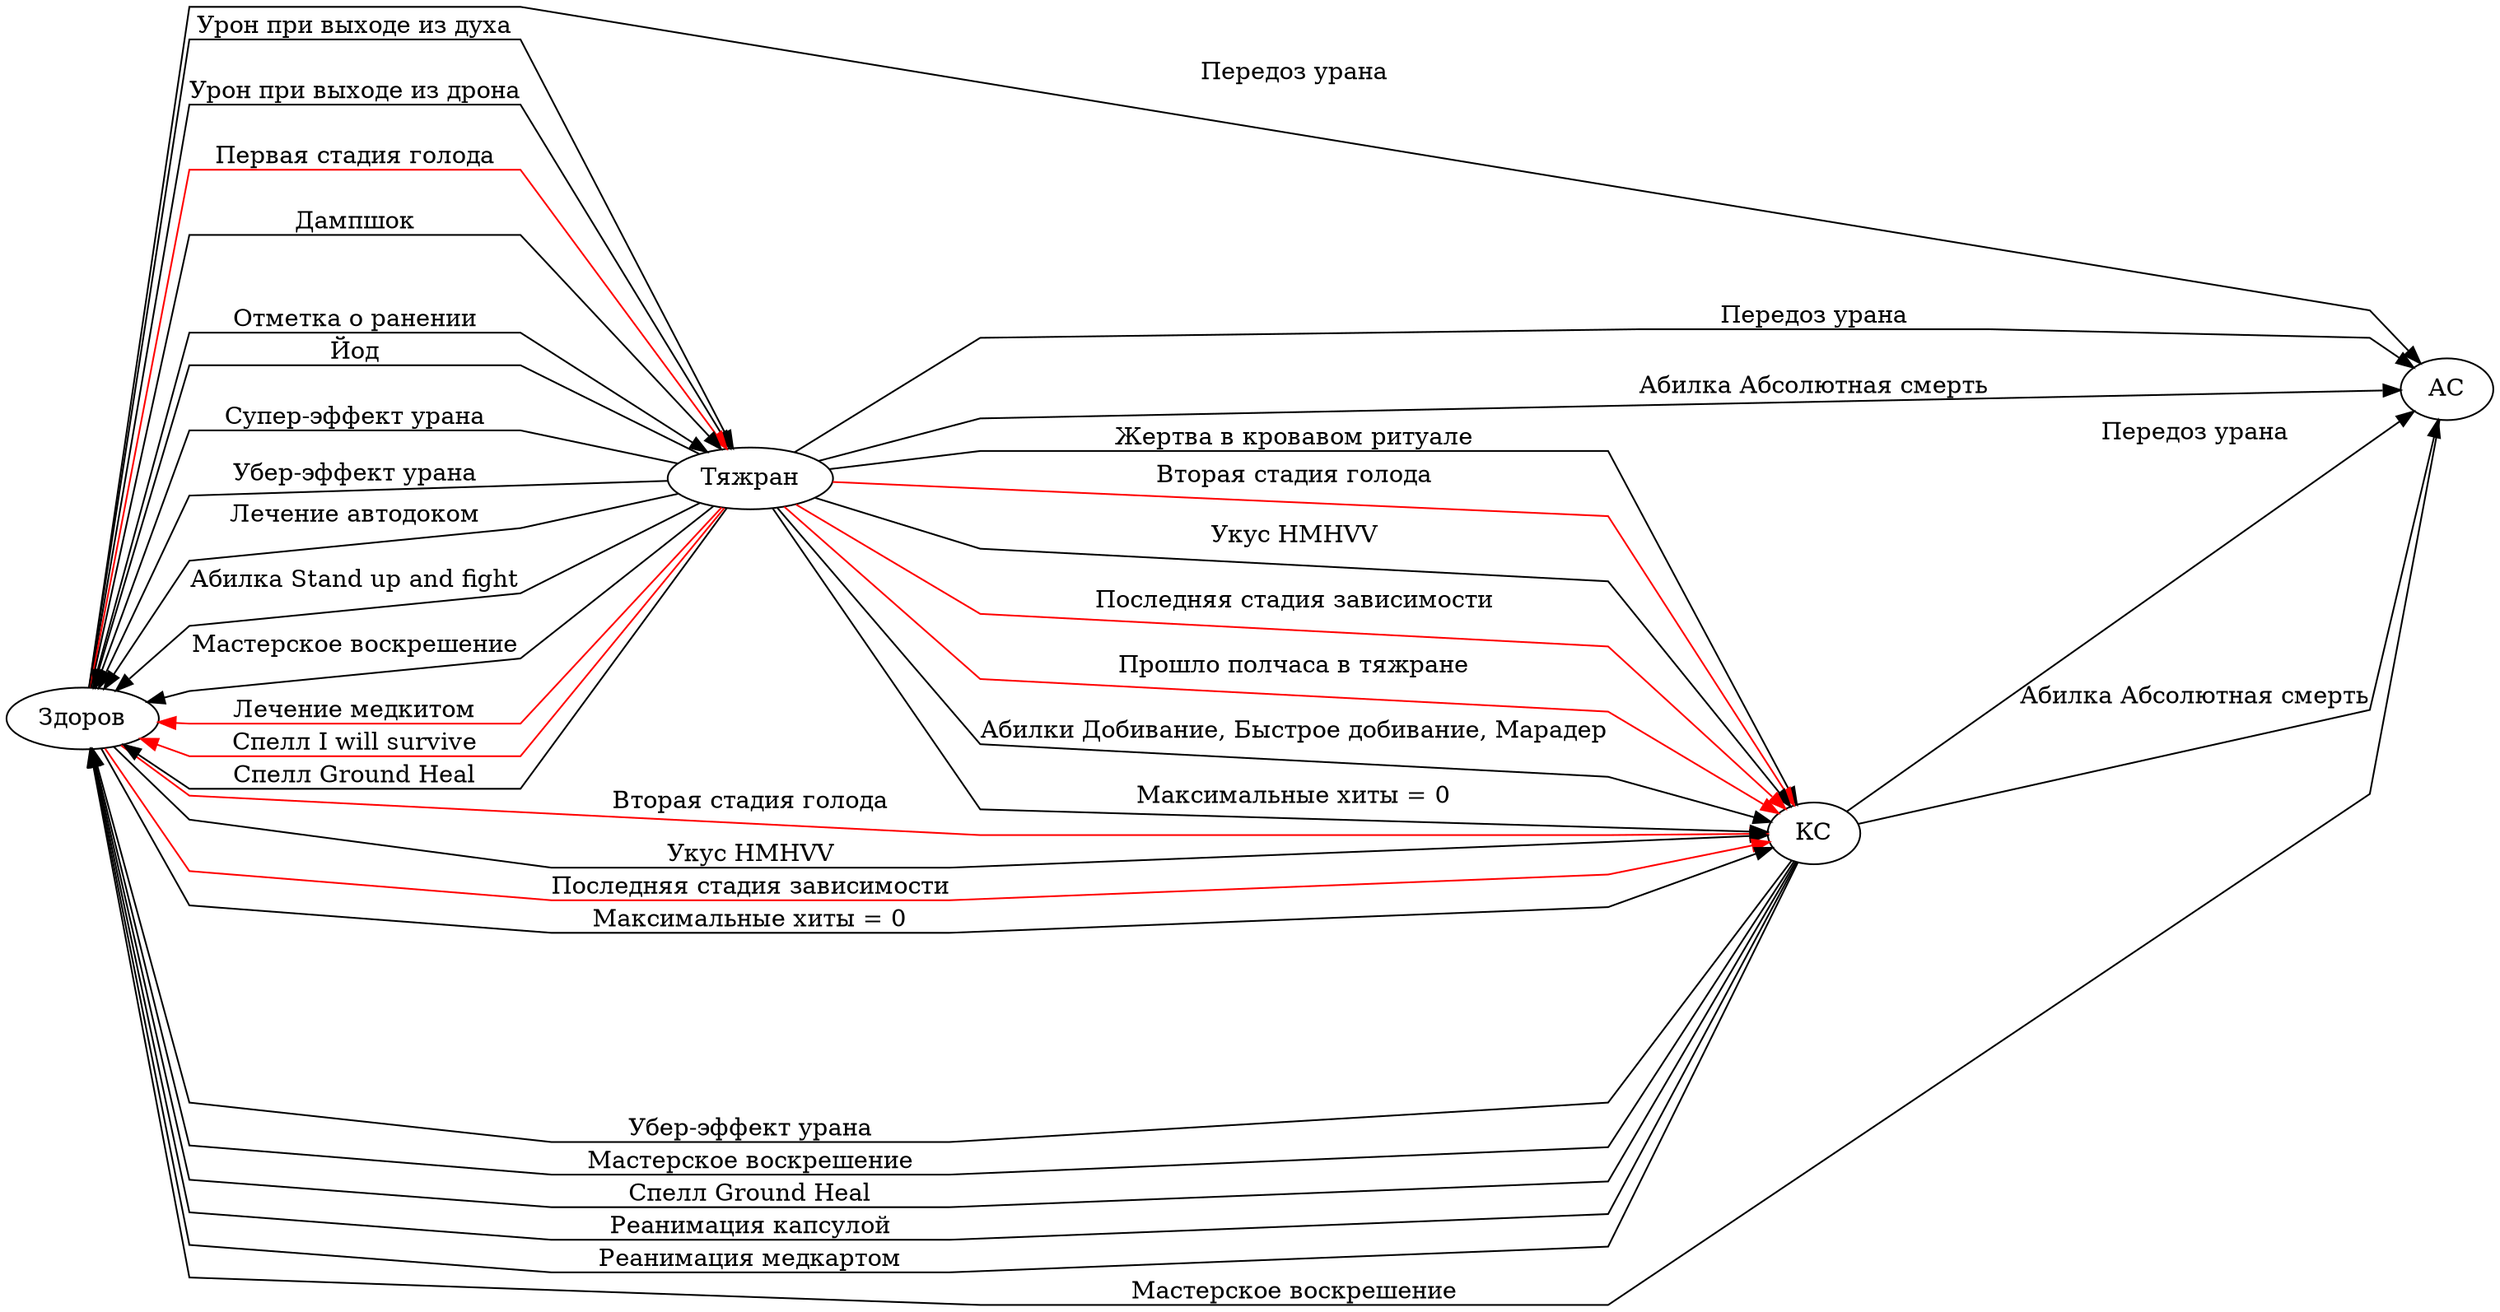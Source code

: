  digraph my_graphe {
    rankdir=LR;
    splines=polyline;
    h [label="Здоров"]
    w [label="Тяжран"]
    cd [label="КС"]
    ad [label="АС"]
    h -> w [label="Урон при выходе из духа"]
    h -> w [label="Урон при выходе из дрона"]
    w -> cd [label="Жертва в кровавом ритуале"]
    h -> w [label="Первая стадия голода", color="red"]
    h -> cd [label="Вторая стадия голода", color="red"]
    w -> cd [label="Вторая стадия голода", color="red"]
    h -> cd [label="Укус HMHVV"]
    w -> cd [label="Укус HMHVV"]
    h -> w [label="Дампшок"]
    h -> cd [label="Последняя стадия зависимости", color="red"]
    w -> cd [label="Последняя стадия зависимости", color="red"]
    w -> h [label="Йод"]
    h -> ad [label="Передоз урана"]
    w -> ad [label="Передоз урана"]
    cd -> ad [label="Передоз урана"]
    w -> h [label="Супер-эффект урана"]
    w -> h [label="Убер-эффект урана"]
    cd -> h [label="Убер-эффект урана"]
    w -> ad [label="Абилка Абсолютная смерть"]
    cd -> ad [label="Абилка Абсолютная смерть"]
    w -> h [label="Лечение автодоком"]
    w -> h [label="Абилка Stand up and fight"]
    w -> cd [label="Прошло полчаса в тяжране", color="red"]
    w -> cd [label="Абилки Добивание, Быстрое добивание, Марадер"]
    h -> cd [label="Максимальные хиты = 0"]
    w -> cd [label="Максимальные хиты = 0"]
    w -> h [label="Мастерское воскрешение"]
    cd -> h [label="Мастерское воскрешение"]
    ad -> h [label="Мастерское воскрешение"]
    w -> h [label="Лечение медкитом", color="red"]
    w -> h [label="Спелл I will survive", color="red"]
    w -> h [label="Спелл Ground Heal"]
    cd -> h [label="Спелл Ground Heal"]
    cd -> h [label="Реанимация капсулой"]
    cd -> h [label="Реанимация медкартом"]
    h -> w [label="Отметка о ранении"]
 }
